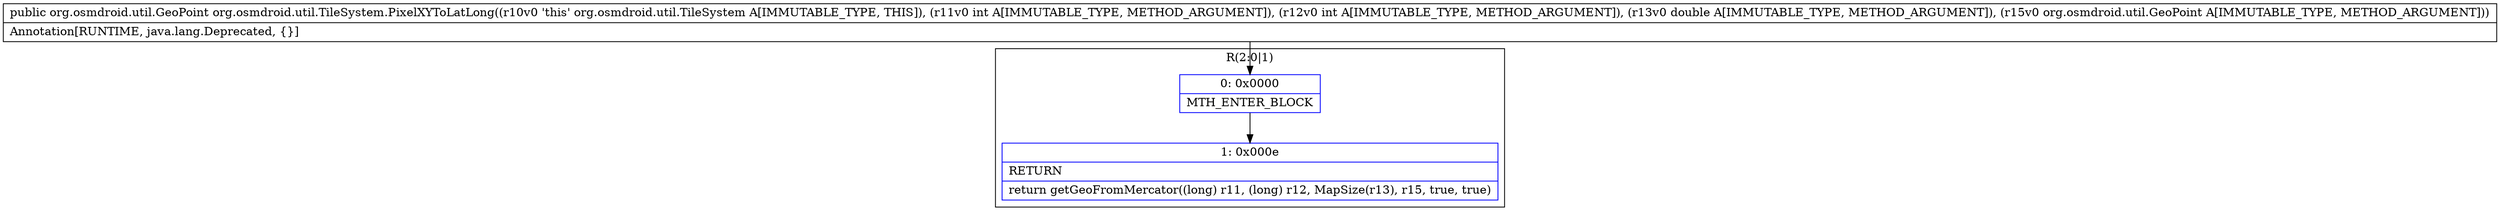 digraph "CFG fororg.osmdroid.util.TileSystem.PixelXYToLatLong(IIDLorg\/osmdroid\/util\/GeoPoint;)Lorg\/osmdroid\/util\/GeoPoint;" {
subgraph cluster_Region_1883378818 {
label = "R(2:0|1)";
node [shape=record,color=blue];
Node_0 [shape=record,label="{0\:\ 0x0000|MTH_ENTER_BLOCK\l}"];
Node_1 [shape=record,label="{1\:\ 0x000e|RETURN\l|return getGeoFromMercator((long) r11, (long) r12, MapSize(r13), r15, true, true)\l}"];
}
MethodNode[shape=record,label="{public org.osmdroid.util.GeoPoint org.osmdroid.util.TileSystem.PixelXYToLatLong((r10v0 'this' org.osmdroid.util.TileSystem A[IMMUTABLE_TYPE, THIS]), (r11v0 int A[IMMUTABLE_TYPE, METHOD_ARGUMENT]), (r12v0 int A[IMMUTABLE_TYPE, METHOD_ARGUMENT]), (r13v0 double A[IMMUTABLE_TYPE, METHOD_ARGUMENT]), (r15v0 org.osmdroid.util.GeoPoint A[IMMUTABLE_TYPE, METHOD_ARGUMENT]))  | Annotation[RUNTIME, java.lang.Deprecated, \{\}]\l}"];
MethodNode -> Node_0;
Node_0 -> Node_1;
}

